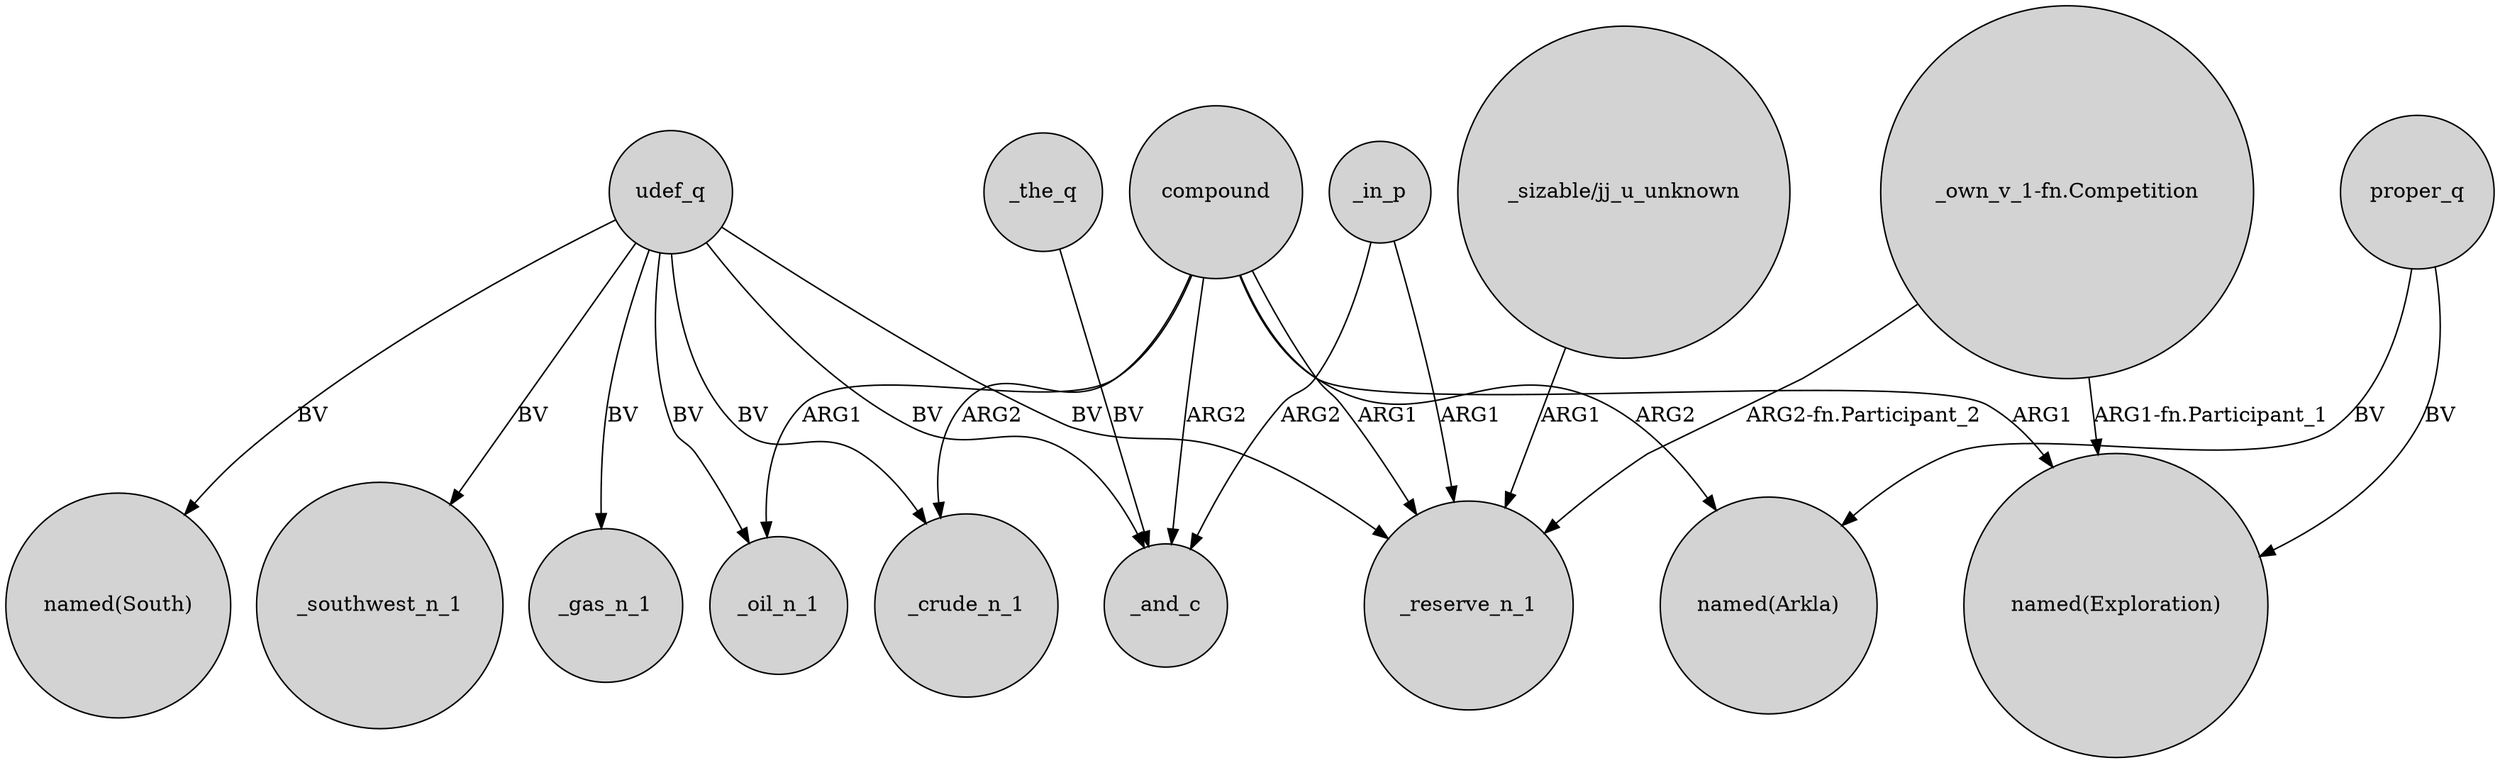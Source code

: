 digraph {
	node [shape=circle style=filled]
	_in_p -> _and_c [label=ARG2]
	"_own_v_1-fn.Competition" -> _reserve_n_1 [label="ARG2-fn.Participant_2"]
	udef_q -> _reserve_n_1 [label=BV]
	_the_q -> _and_c [label=BV]
	udef_q -> _oil_n_1 [label=BV]
	udef_q -> _crude_n_1 [label=BV]
	udef_q -> "named(South)" [label=BV]
	compound -> "named(Exploration)" [label=ARG1]
	udef_q -> _and_c [label=BV]
	compound -> _oil_n_1 [label=ARG1]
	compound -> _and_c [label=ARG2]
	"_own_v_1-fn.Competition" -> "named(Exploration)" [label="ARG1-fn.Participant_1"]
	proper_q -> "named(Arkla)" [label=BV]
	proper_q -> "named(Exploration)" [label=BV]
	_in_p -> _reserve_n_1 [label=ARG1]
	udef_q -> _southwest_n_1 [label=BV]
	compound -> "named(Arkla)" [label=ARG2]
	compound -> _reserve_n_1 [label=ARG1]
	"_sizable/jj_u_unknown" -> _reserve_n_1 [label=ARG1]
	compound -> _crude_n_1 [label=ARG2]
	udef_q -> _gas_n_1 [label=BV]
}
